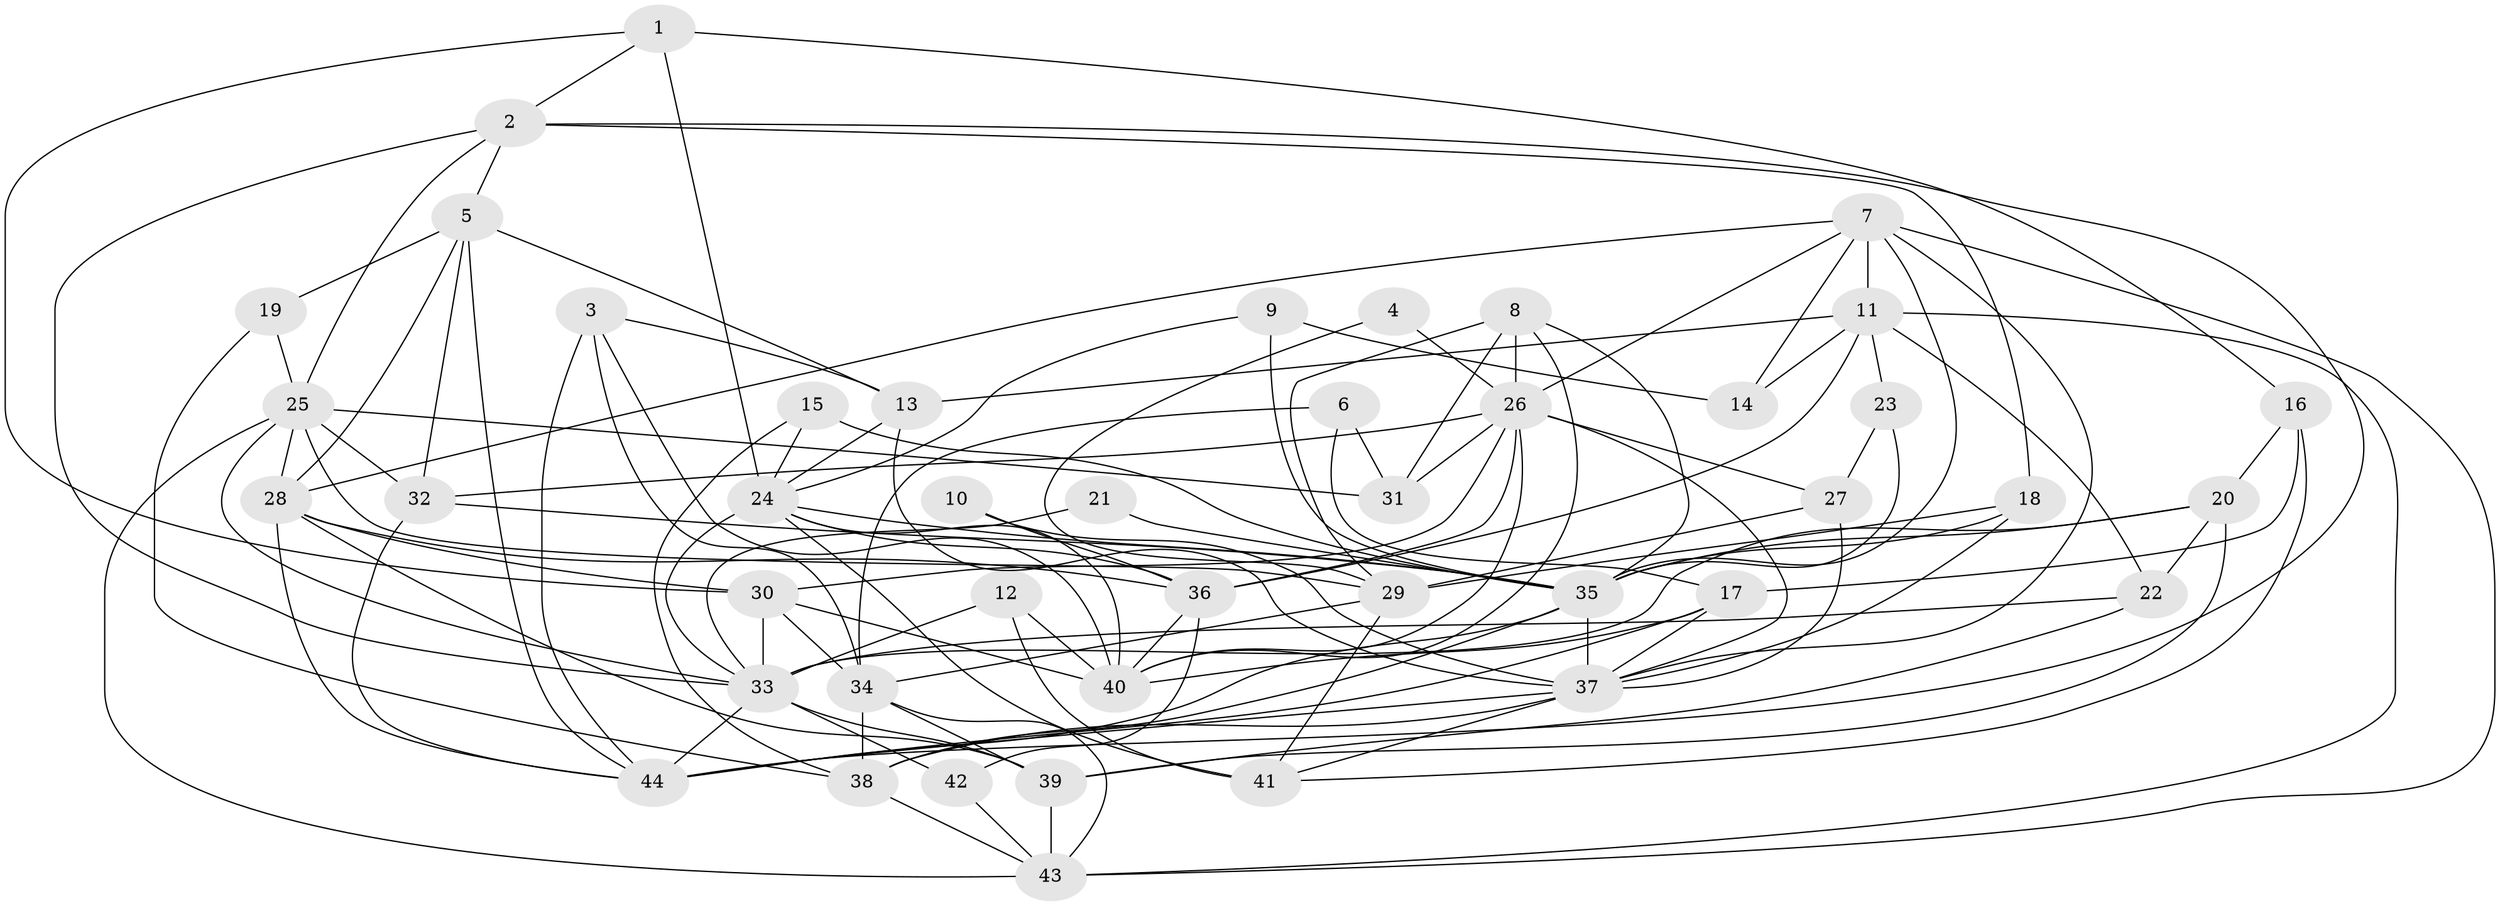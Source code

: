 // original degree distribution, {2: 0.1590909090909091, 3: 0.3068181818181818, 5: 0.17045454545454544, 7: 0.03409090909090909, 4: 0.17045454545454544, 6: 0.14772727272727273, 9: 0.011363636363636364}
// Generated by graph-tools (version 1.1) at 2025/50/03/09/25 03:50:12]
// undirected, 44 vertices, 123 edges
graph export_dot {
graph [start="1"]
  node [color=gray90,style=filled];
  1;
  2;
  3;
  4;
  5;
  6;
  7;
  8;
  9;
  10;
  11;
  12;
  13;
  14;
  15;
  16;
  17;
  18;
  19;
  20;
  21;
  22;
  23;
  24;
  25;
  26;
  27;
  28;
  29;
  30;
  31;
  32;
  33;
  34;
  35;
  36;
  37;
  38;
  39;
  40;
  41;
  42;
  43;
  44;
  1 -- 2 [weight=1.0];
  1 -- 16 [weight=1.0];
  1 -- 24 [weight=1.0];
  1 -- 30 [weight=1.0];
  2 -- 5 [weight=1.0];
  2 -- 18 [weight=1.0];
  2 -- 25 [weight=1.0];
  2 -- 33 [weight=1.0];
  2 -- 44 [weight=1.0];
  3 -- 13 [weight=1.0];
  3 -- 34 [weight=2.0];
  3 -- 40 [weight=1.0];
  3 -- 44 [weight=2.0];
  4 -- 26 [weight=1.0];
  4 -- 29 [weight=1.0];
  5 -- 13 [weight=1.0];
  5 -- 19 [weight=1.0];
  5 -- 28 [weight=1.0];
  5 -- 32 [weight=1.0];
  5 -- 44 [weight=1.0];
  6 -- 17 [weight=1.0];
  6 -- 31 [weight=1.0];
  6 -- 34 [weight=1.0];
  7 -- 11 [weight=1.0];
  7 -- 14 [weight=1.0];
  7 -- 26 [weight=1.0];
  7 -- 28 [weight=1.0];
  7 -- 35 [weight=1.0];
  7 -- 37 [weight=1.0];
  7 -- 43 [weight=1.0];
  8 -- 26 [weight=1.0];
  8 -- 29 [weight=1.0];
  8 -- 31 [weight=1.0];
  8 -- 35 [weight=1.0];
  8 -- 40 [weight=1.0];
  9 -- 14 [weight=1.0];
  9 -- 24 [weight=1.0];
  9 -- 35 [weight=1.0];
  10 -- 36 [weight=1.0];
  10 -- 37 [weight=1.0];
  11 -- 13 [weight=1.0];
  11 -- 14 [weight=1.0];
  11 -- 22 [weight=1.0];
  11 -- 23 [weight=1.0];
  11 -- 36 [weight=1.0];
  11 -- 43 [weight=1.0];
  12 -- 33 [weight=1.0];
  12 -- 40 [weight=1.0];
  12 -- 41 [weight=1.0];
  13 -- 24 [weight=1.0];
  13 -- 37 [weight=1.0];
  15 -- 24 [weight=1.0];
  15 -- 35 [weight=1.0];
  15 -- 38 [weight=1.0];
  16 -- 17 [weight=1.0];
  16 -- 20 [weight=1.0];
  16 -- 41 [weight=1.0];
  17 -- 37 [weight=1.0];
  17 -- 40 [weight=1.0];
  17 -- 44 [weight=1.0];
  18 -- 29 [weight=1.0];
  18 -- 35 [weight=2.0];
  18 -- 37 [weight=1.0];
  19 -- 25 [weight=1.0];
  19 -- 38 [weight=1.0];
  20 -- 22 [weight=1.0];
  20 -- 33 [weight=1.0];
  20 -- 35 [weight=1.0];
  20 -- 39 [weight=1.0];
  21 -- 33 [weight=1.0];
  21 -- 35 [weight=1.0];
  22 -- 33 [weight=1.0];
  22 -- 39 [weight=1.0];
  23 -- 27 [weight=1.0];
  23 -- 35 [weight=1.0];
  24 -- 33 [weight=1.0];
  24 -- 35 [weight=1.0];
  24 -- 36 [weight=1.0];
  24 -- 40 [weight=1.0];
  24 -- 41 [weight=2.0];
  25 -- 28 [weight=1.0];
  25 -- 29 [weight=1.0];
  25 -- 31 [weight=1.0];
  25 -- 32 [weight=1.0];
  25 -- 33 [weight=1.0];
  25 -- 43 [weight=1.0];
  26 -- 27 [weight=1.0];
  26 -- 30 [weight=1.0];
  26 -- 31 [weight=1.0];
  26 -- 32 [weight=1.0];
  26 -- 36 [weight=1.0];
  26 -- 37 [weight=1.0];
  26 -- 40 [weight=1.0];
  27 -- 29 [weight=1.0];
  27 -- 37 [weight=1.0];
  28 -- 30 [weight=1.0];
  28 -- 36 [weight=1.0];
  28 -- 39 [weight=1.0];
  28 -- 44 [weight=1.0];
  29 -- 34 [weight=1.0];
  29 -- 41 [weight=1.0];
  30 -- 33 [weight=1.0];
  30 -- 34 [weight=1.0];
  30 -- 40 [weight=1.0];
  32 -- 35 [weight=1.0];
  32 -- 44 [weight=1.0];
  33 -- 39 [weight=1.0];
  33 -- 42 [weight=1.0];
  33 -- 44 [weight=1.0];
  34 -- 38 [weight=1.0];
  34 -- 39 [weight=1.0];
  34 -- 43 [weight=1.0];
  35 -- 37 [weight=1.0];
  35 -- 38 [weight=2.0];
  35 -- 44 [weight=1.0];
  36 -- 40 [weight=1.0];
  36 -- 42 [weight=1.0];
  37 -- 38 [weight=1.0];
  37 -- 41 [weight=1.0];
  37 -- 44 [weight=1.0];
  38 -- 43 [weight=1.0];
  39 -- 43 [weight=1.0];
  42 -- 43 [weight=1.0];
}
